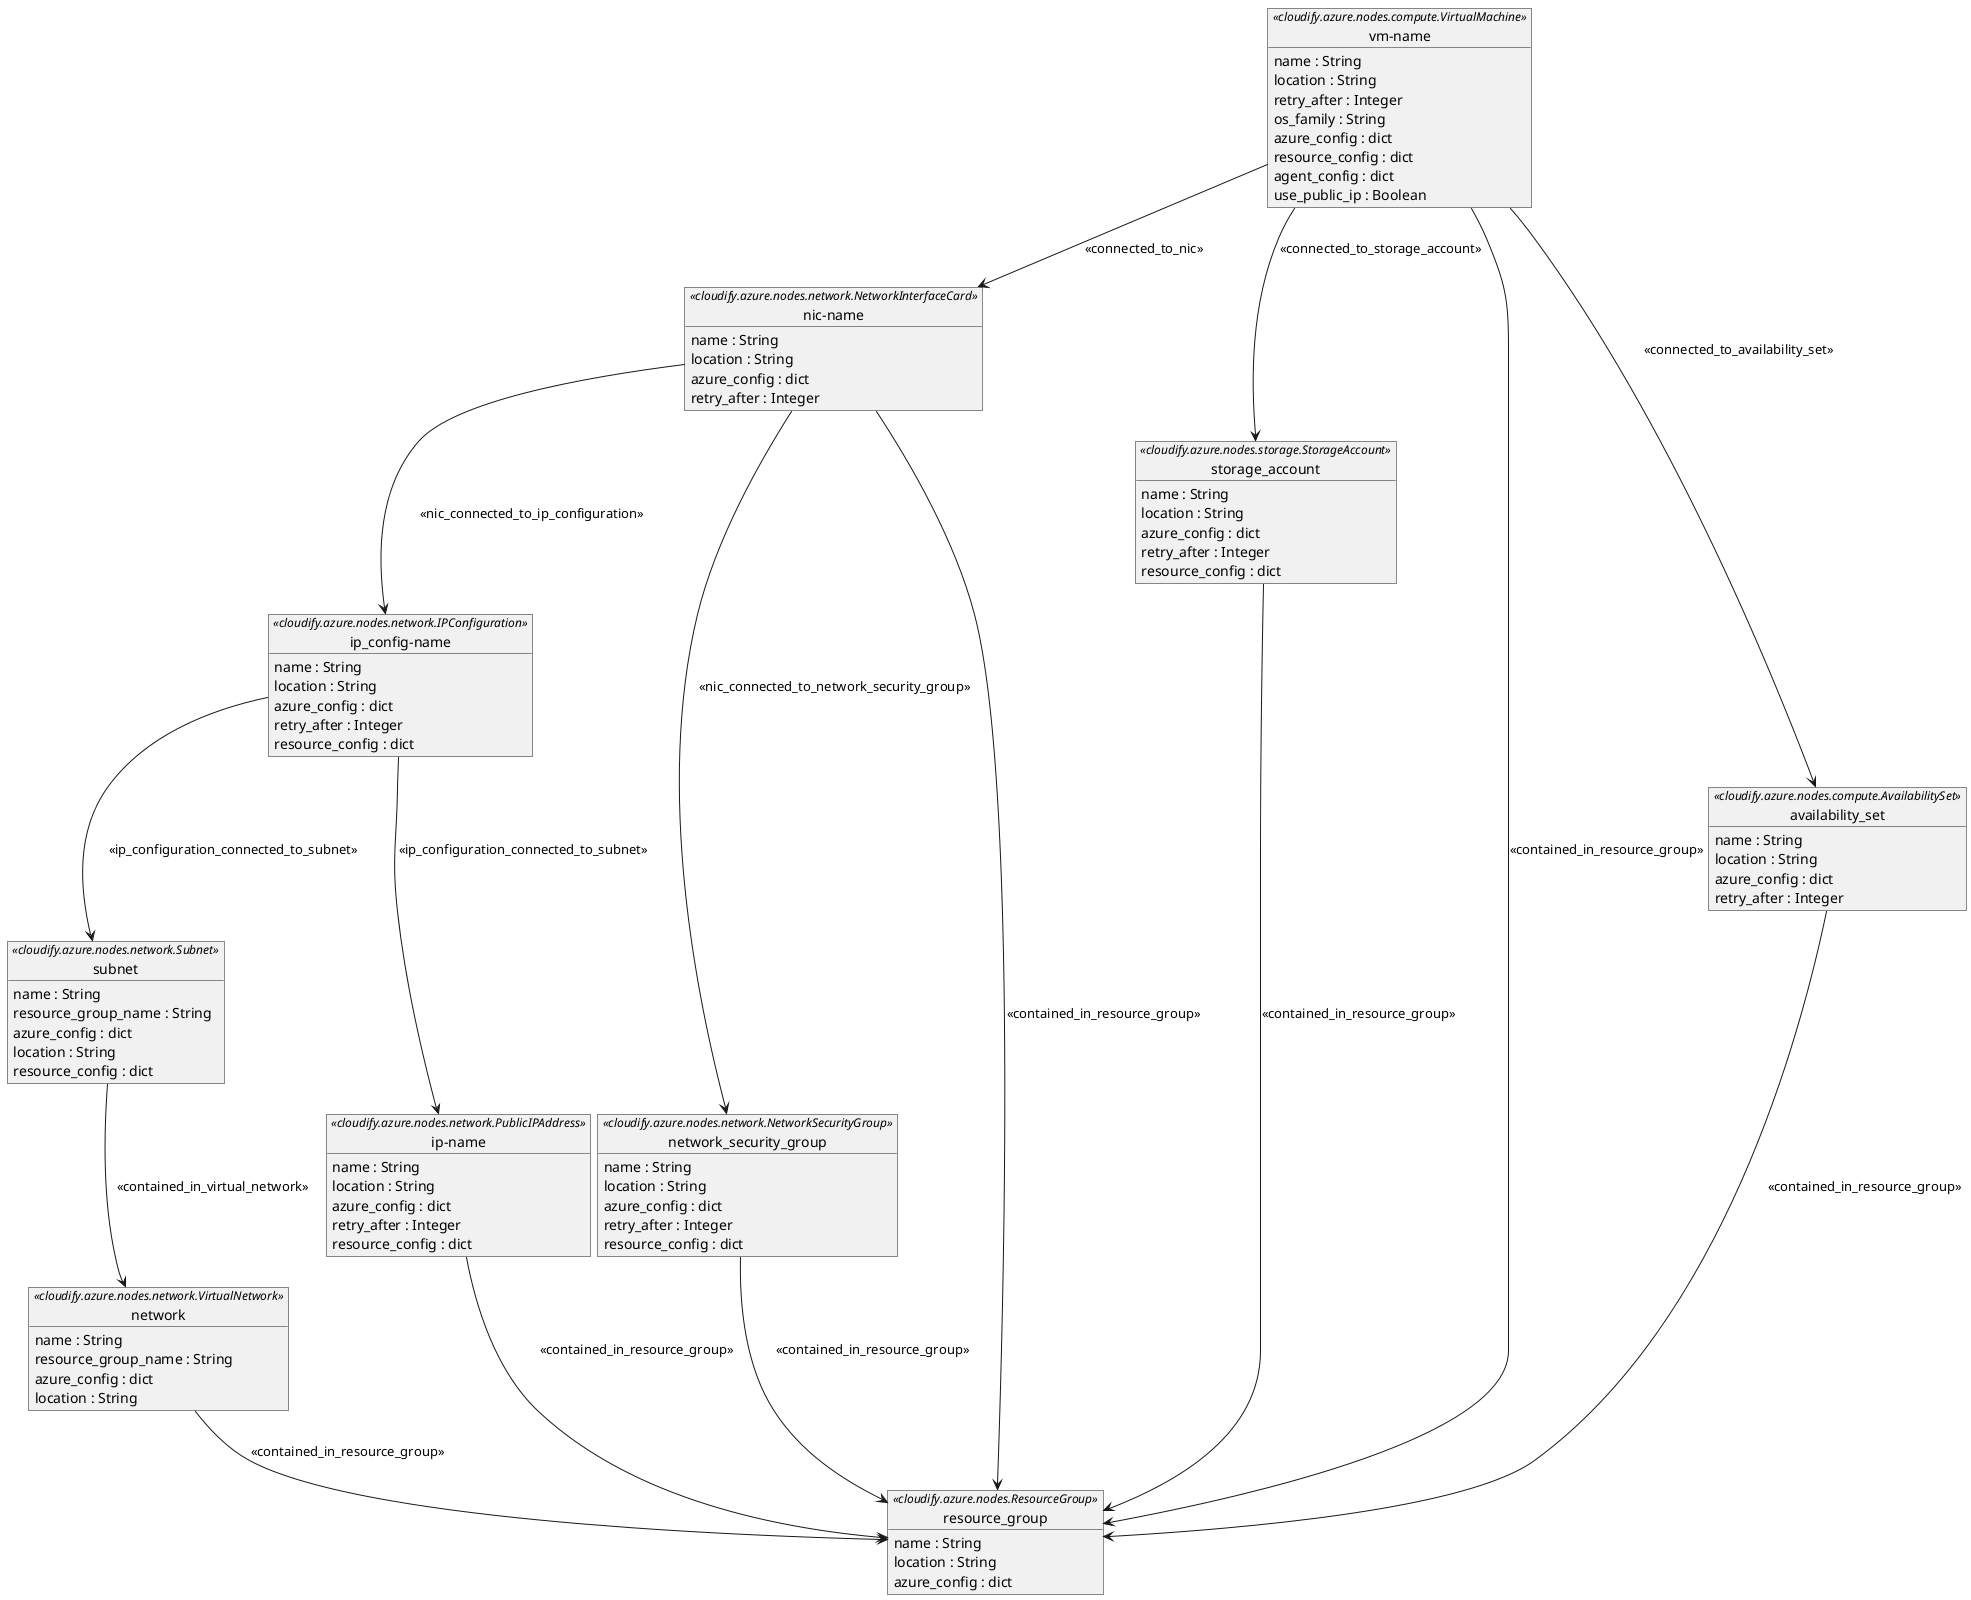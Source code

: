 @startuml cloudify

' Design Configuration
skinparam monochrome true

' Network Layer
object "nic-name" as network_interface <<cloudify.azure.nodes.network.NetworkInterfaceCard>> {
    name : String
    location : String
    azure_config : dict
    retry_after : Integer
}

object "network" as virtual_network <<cloudify.azure.nodes.network.VirtualNetwork>> {
    name : String
    resource_group_name : String
    azure_config : dict
    location : String
}

object "subnet" as subnet <<cloudify.azure.nodes.network.Subnet>> {
    name : String
    resource_group_name : String
    azure_config : dict
    location : String
    resource_config : dict
}

object "ip-name" as static_public_ip <<cloudify.azure.nodes.network.PublicIPAddress>> {
    name : String
    location : String
    azure_config : dict
    retry_after : Integer
    resource_config : dict
}

object "ip_config-name" as ip_configuration <<cloudify.azure.nodes.network.IPConfiguration>> {
    name : String
    location : String
    azure_config : dict
    retry_after : Integer
    resource_config : dict
}

object "network_security_group" as network_security_group <<cloudify.azure.nodes.network.NetworkSecurityGroup>> {
    name : String
    location : String
    azure_config : dict
    retry_after : Integer
    resource_config : dict
}

' Virtual Machines
object "vm-name" as vm <<cloudify.azure.nodes.compute.VirtualMachine>> {
    name : String
    location : String
    retry_after : Integer
    os_family : String
    azure_config : dict
    resource_config : dict
    agent_config : dict
    use_public_ip : Boolean
}

object "storage_account" as storage_account <<cloudify.azure.nodes.storage.StorageAccount>> {
    name : String
    location : String
    azure_config : dict
    retry_after : Integer
    resource_config : dict
}

object "resource_group" as resource_group <<cloudify.azure.nodes.ResourceGroup>> {
    name : String
    location : String
    azure_config : dict
}

object "availability_set" as availability_set <<cloudify.azure.nodes.compute.AvailabilitySet>> {
    name : String
    location : String
    azure_config : dict
    retry_after : Integer
}

' Relationships
virtual_network --> resource_group : <<contained_in_resource_group>>
network_security_group --> resource_group : <<contained_in_resource_group>>
network_interface --> resource_group : <<contained_in_resource_group>>
vm --> resource_group : <<contained_in_resource_group>>
availability_set --> resource_group : <<contained_in_resource_group>>
storage_account --> resource_group : <<contained_in_resource_group>>
static_public_ip --> resource_group : <<contained_in_resource_group>>

subnet --> virtual_network : <<contained_in_virtual_network>>

ip_configuration --> subnet : <<ip_configuration_connected_to_subnet>>
ip_configuration --> static_public_ip : <<ip_configuration_connected_to_subnet>>

network_interface --> ip_configuration : <<nic_connected_to_ip_configuration>>
network_interface --> network_security_group : <<nic_connected_to_network_security_group>>

vm --> network_interface : <<connected_to_nic>>
vm --> storage_account : <<connected_to_storage_account>>
vm --> availability_set : <<connected_to_availability_set>>

@enduml
